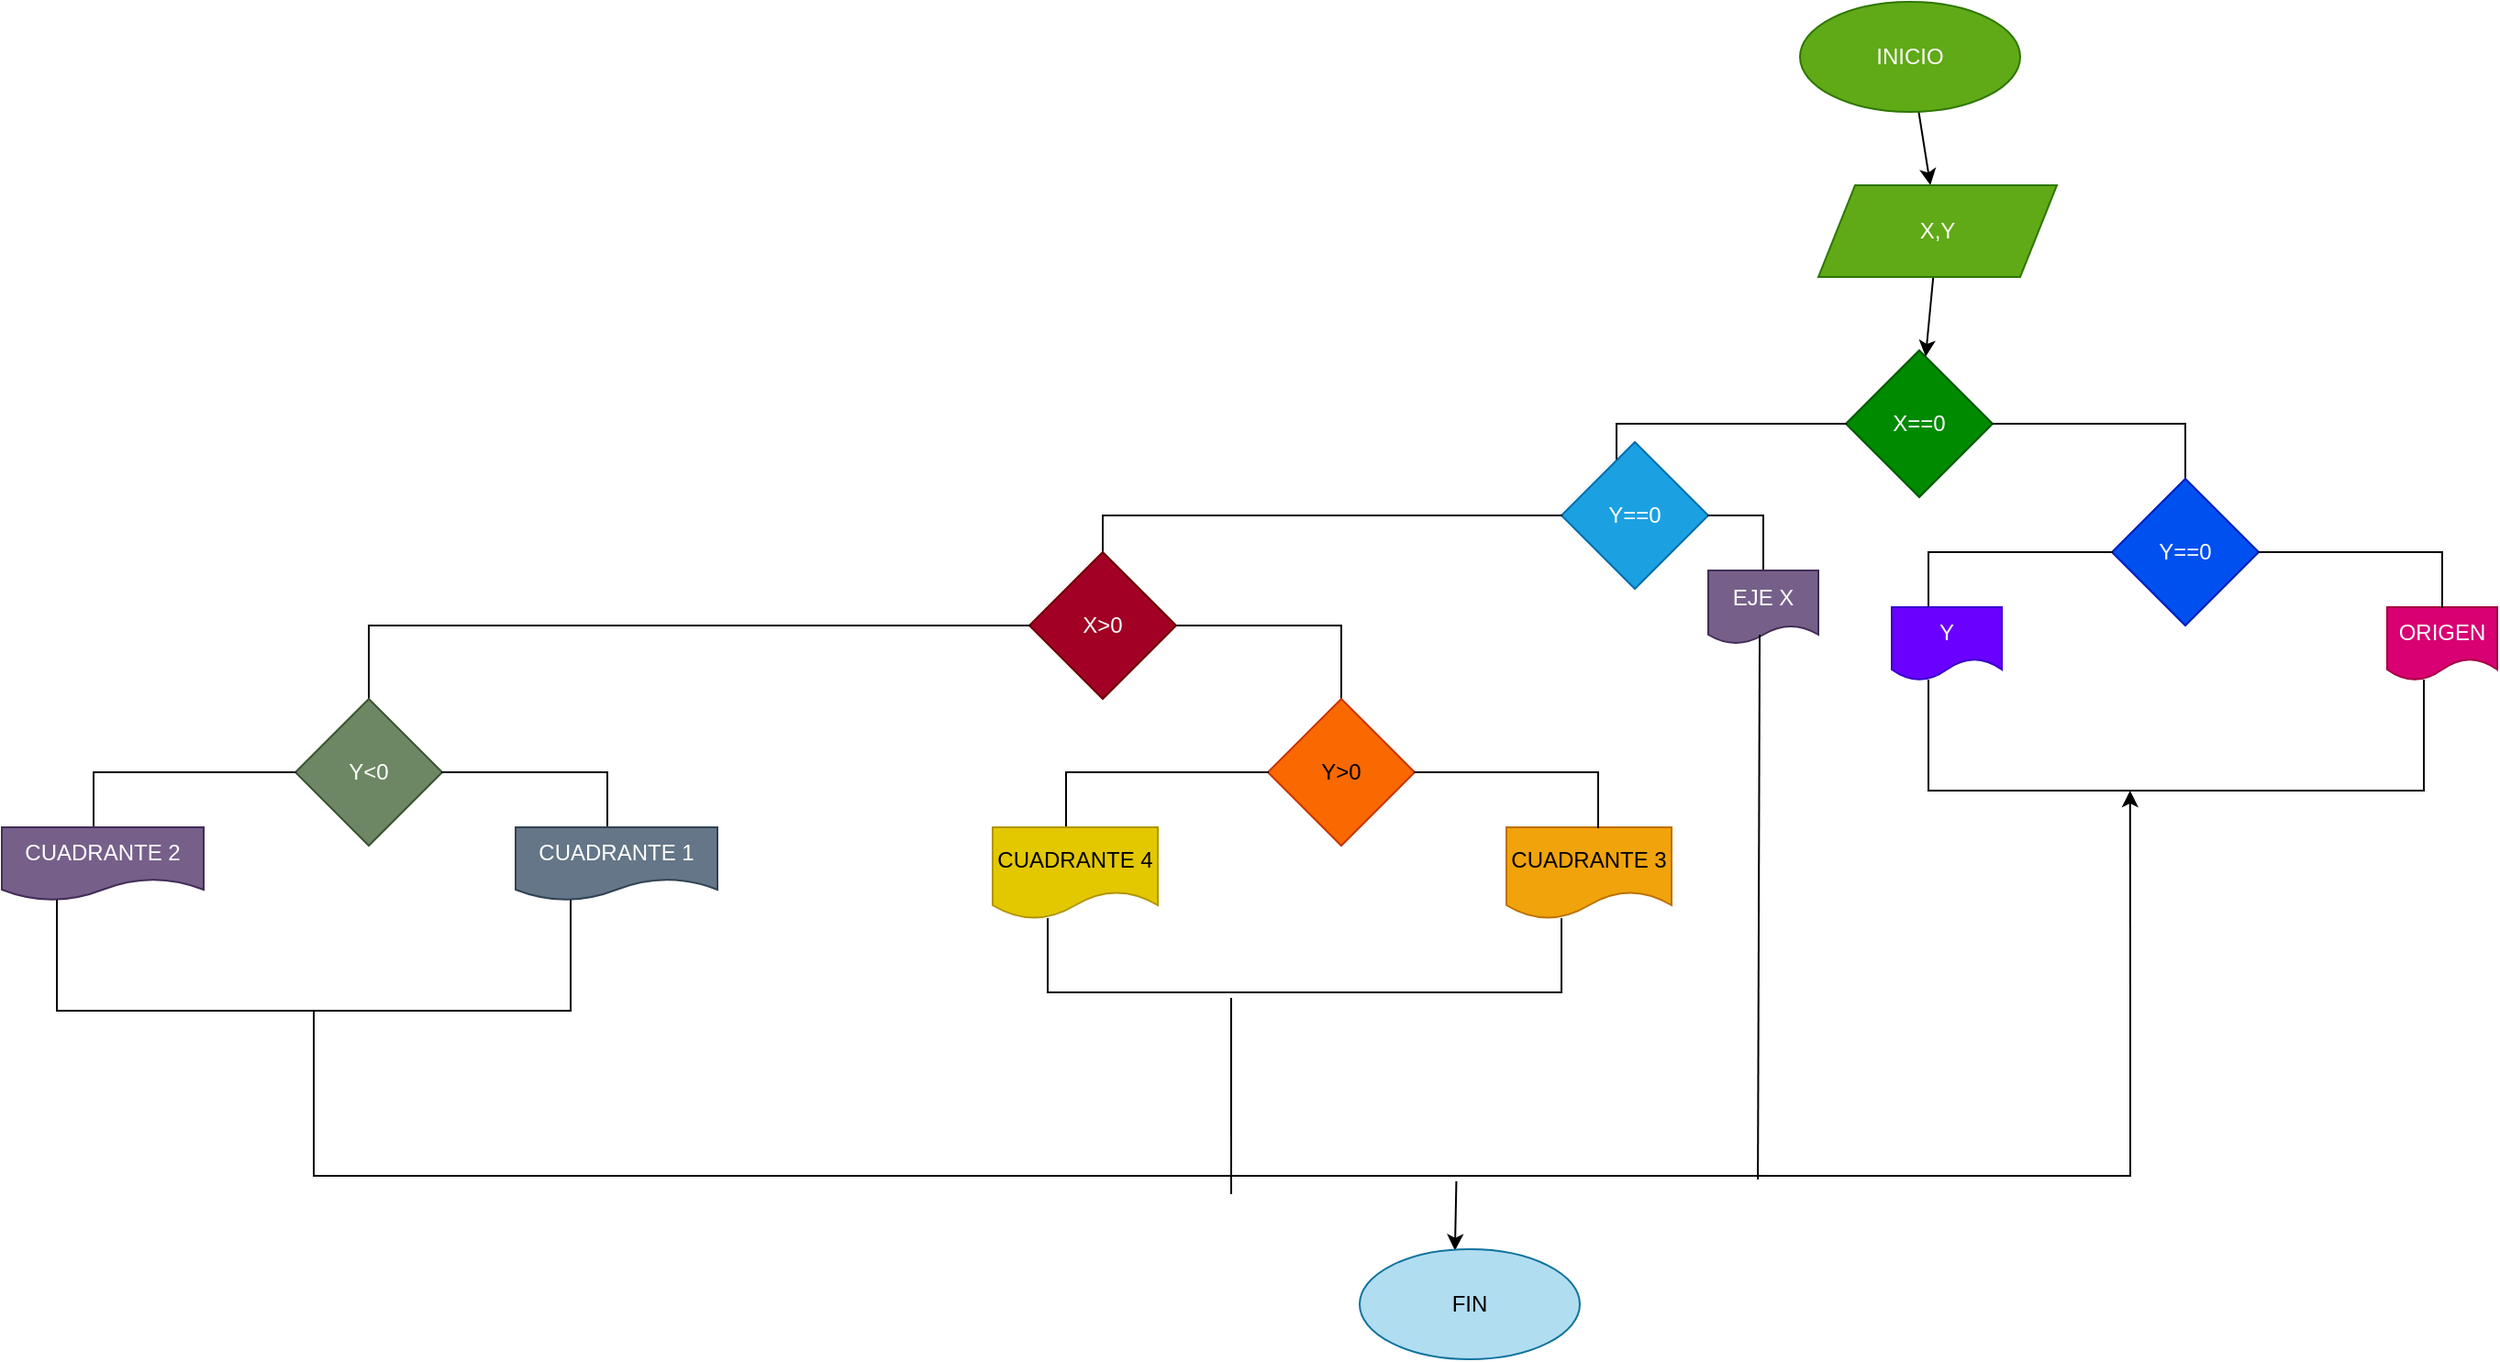 <mxfile>
    <diagram id="yUaBGM_qpmTEOOU6U4AK" name="Página-1">
        <mxGraphModel dx="2292" dy="411" grid="1" gridSize="10" guides="1" tooltips="1" connect="1" arrows="1" fold="1" page="1" pageScale="1" pageWidth="1654" pageHeight="2336" math="0" shadow="0">
            <root>
                <mxCell id="0"/>
                <mxCell id="1" parent="0"/>
                <mxCell id="4" value="" style="edgeStyle=none;html=1;" edge="1" parent="1" source="2" target="3">
                    <mxGeometry relative="1" as="geometry"/>
                </mxCell>
                <mxCell id="2" value="INICIO" style="ellipse;whiteSpace=wrap;html=1;fillColor=#60a917;fontColor=#ffffff;strokeColor=#2D7600;" vertex="1" parent="1">
                    <mxGeometry x="230" y="30" width="120" height="60" as="geometry"/>
                </mxCell>
                <mxCell id="6" value="" style="edgeStyle=none;html=1;" edge="1" parent="1" source="3" target="5">
                    <mxGeometry relative="1" as="geometry"/>
                </mxCell>
                <mxCell id="3" value="X,Y" style="shape=parallelogram;perimeter=parallelogramPerimeter;whiteSpace=wrap;html=1;fixedSize=1;fillColor=#60a917;fontColor=#ffffff;strokeColor=#2D7600;" vertex="1" parent="1">
                    <mxGeometry x="240" y="130" width="130" height="50" as="geometry"/>
                </mxCell>
                <mxCell id="5" value="X==0" style="rhombus;whiteSpace=wrap;html=1;fillColor=#008a00;fontColor=#ffffff;strokeColor=#005700;" vertex="1" parent="1">
                    <mxGeometry x="255" y="220" width="80" height="80" as="geometry"/>
                </mxCell>
                <mxCell id="11" value="" style="shape=partialRectangle;whiteSpace=wrap;html=1;bottom=0;right=0;fillColor=none;direction=south;" vertex="1" parent="1">
                    <mxGeometry x="335" y="260" width="105" height="30" as="geometry"/>
                </mxCell>
                <mxCell id="12" value="Y==0" style="rhombus;whiteSpace=wrap;html=1;fillColor=#0050ef;fontColor=#ffffff;strokeColor=#001DBC;" vertex="1" parent="1">
                    <mxGeometry x="400" y="290" width="80" height="80" as="geometry"/>
                </mxCell>
                <mxCell id="13" value="" style="shape=partialRectangle;whiteSpace=wrap;html=1;bottom=0;right=0;fillColor=none;" vertex="1" parent="1">
                    <mxGeometry x="300" y="330" width="100" height="30" as="geometry"/>
                </mxCell>
                <mxCell id="14" value="Y" style="shape=document;whiteSpace=wrap;html=1;boundedLbl=1;fillColor=#6a00ff;fontColor=#ffffff;strokeColor=#3700CC;" vertex="1" parent="1">
                    <mxGeometry x="280" y="360" width="60" height="40" as="geometry"/>
                </mxCell>
                <mxCell id="16" value="ORIGEN" style="shape=document;whiteSpace=wrap;html=1;boundedLbl=1;fillColor=#d80073;fontColor=#ffffff;strokeColor=#A50040;" vertex="1" parent="1">
                    <mxGeometry x="550" y="360" width="60" height="40" as="geometry"/>
                </mxCell>
                <mxCell id="17" value="" style="shape=partialRectangle;whiteSpace=wrap;html=1;bottom=0;right=0;fillColor=none;direction=south;" vertex="1" parent="1">
                    <mxGeometry x="480" y="330" width="100" height="30" as="geometry"/>
                </mxCell>
                <mxCell id="18" value="" style="shape=partialRectangle;whiteSpace=wrap;html=1;bottom=1;right=1;left=1;top=0;fillColor=none;routingCenterX=-0.5;" vertex="1" parent="1">
                    <mxGeometry x="300" y="400" width="270" height="60" as="geometry"/>
                </mxCell>
                <mxCell id="19" value="" style="shape=partialRectangle;whiteSpace=wrap;html=1;bottom=0;right=0;fillColor=none;" vertex="1" parent="1">
                    <mxGeometry x="130" y="260" width="125" height="30" as="geometry"/>
                </mxCell>
                <mxCell id="20" value="Y==0" style="rhombus;whiteSpace=wrap;html=1;fillColor=#1ba1e2;fontColor=#ffffff;strokeColor=#006EAF;" vertex="1" parent="1">
                    <mxGeometry x="100" y="270" width="80" height="80" as="geometry"/>
                </mxCell>
                <mxCell id="23" value="" style="shape=partialRectangle;whiteSpace=wrap;html=1;bottom=0;right=0;fillColor=none;" vertex="1" parent="1">
                    <mxGeometry x="-150" y="310" width="250" height="20" as="geometry"/>
                </mxCell>
                <mxCell id="32" value="X&amp;gt;0" style="rhombus;whiteSpace=wrap;html=1;fillColor=#a20025;fontColor=#ffffff;strokeColor=#6F0000;" vertex="1" parent="1">
                    <mxGeometry x="-190" y="330" width="80" height="80" as="geometry"/>
                </mxCell>
                <mxCell id="33" value="" style="shape=partialRectangle;whiteSpace=wrap;html=1;bottom=0;right=0;fillColor=none;direction=south;" vertex="1" parent="1">
                    <mxGeometry x="-110" y="370" width="90" height="40" as="geometry"/>
                </mxCell>
                <mxCell id="36" value="Y&amp;gt;0" style="rhombus;whiteSpace=wrap;html=1;fillColor=#fa6800;fontColor=#000000;strokeColor=#C73500;" vertex="1" parent="1">
                    <mxGeometry x="-60" y="410" width="80" height="80" as="geometry"/>
                </mxCell>
                <mxCell id="38" value="" style="shape=partialRectangle;whiteSpace=wrap;html=1;bottom=0;right=0;fillColor=none;" vertex="1" parent="1">
                    <mxGeometry x="-170" y="450" width="110" height="30" as="geometry"/>
                </mxCell>
                <mxCell id="40" value="CUADRANTE 4" style="shape=document;whiteSpace=wrap;html=1;boundedLbl=1;fillColor=#e3c800;fontColor=#000000;strokeColor=#B09500;" vertex="1" parent="1">
                    <mxGeometry x="-210" y="480" width="90" height="50" as="geometry"/>
                </mxCell>
                <mxCell id="41" value="CUADRANTE 3" style="shape=document;whiteSpace=wrap;html=1;boundedLbl=1;fillColor=#f0a30a;fontColor=#000000;strokeColor=#BD7000;" vertex="1" parent="1">
                    <mxGeometry x="70" y="480" width="90" height="50" as="geometry"/>
                </mxCell>
                <mxCell id="42" value="" style="shape=partialRectangle;whiteSpace=wrap;html=1;bottom=0;right=0;fillColor=none;direction=south;" vertex="1" parent="1">
                    <mxGeometry x="20" y="450" width="100" height="30" as="geometry"/>
                </mxCell>
                <mxCell id="43" value="" style="shape=partialRectangle;whiteSpace=wrap;html=1;bottom=1;right=1;left=1;top=0;fillColor=none;routingCenterX=-0.5;" vertex="1" parent="1">
                    <mxGeometry x="-180" y="530" width="280" height="40" as="geometry"/>
                </mxCell>
                <mxCell id="44" value="" style="shape=partialRectangle;whiteSpace=wrap;html=1;bottom=0;right=0;fillColor=none;" vertex="1" parent="1">
                    <mxGeometry x="-550" y="370" width="360" height="40" as="geometry"/>
                </mxCell>
                <mxCell id="45" value="Y&amp;lt;0" style="rhombus;whiteSpace=wrap;html=1;fillColor=#6d8764;fontColor=#ffffff;strokeColor=#3A5431;" vertex="1" parent="1">
                    <mxGeometry x="-590" y="410" width="80" height="80" as="geometry"/>
                </mxCell>
                <mxCell id="46" value="" style="shape=partialRectangle;whiteSpace=wrap;html=1;bottom=0;right=0;fillColor=none;" vertex="1" parent="1">
                    <mxGeometry x="-700" y="450" width="110" height="30" as="geometry"/>
                </mxCell>
                <mxCell id="47" value="CUADRANTE 2" style="shape=document;whiteSpace=wrap;html=1;boundedLbl=1;fillColor=#76608a;fontColor=#ffffff;strokeColor=#432D57;" vertex="1" parent="1">
                    <mxGeometry x="-750" y="480" width="110" height="40" as="geometry"/>
                </mxCell>
                <mxCell id="48" value="" style="shape=partialRectangle;whiteSpace=wrap;html=1;bottom=0;right=0;fillColor=none;direction=south;" vertex="1" parent="1">
                    <mxGeometry x="-510" y="450" width="90" height="30" as="geometry"/>
                </mxCell>
                <mxCell id="49" value="CUADRANTE 1" style="shape=document;whiteSpace=wrap;html=1;boundedLbl=1;fillColor=#647687;fontColor=#ffffff;strokeColor=#314354;" vertex="1" parent="1">
                    <mxGeometry x="-470" y="480" width="110" height="40" as="geometry"/>
                </mxCell>
                <mxCell id="50" value="" style="shape=partialRectangle;whiteSpace=wrap;html=1;bottom=1;right=1;left=1;top=0;fillColor=none;routingCenterX=-0.5;" vertex="1" parent="1">
                    <mxGeometry x="-720" y="520" width="280" height="60" as="geometry"/>
                </mxCell>
                <mxCell id="51" value="" style="shape=partialRectangle;whiteSpace=wrap;html=1;bottom=0;right=0;fillColor=none;direction=south;" vertex="1" parent="1">
                    <mxGeometry x="180" y="310" width="30" height="30" as="geometry"/>
                </mxCell>
                <mxCell id="52" value="EJE X" style="shape=document;whiteSpace=wrap;html=1;boundedLbl=1;fillColor=#76608a;fontColor=#ffffff;strokeColor=#432D57;size=0.25;" vertex="1" parent="1">
                    <mxGeometry x="180" y="340" width="60" height="40" as="geometry"/>
                </mxCell>
                <mxCell id="55" style="edgeStyle=none;html=1;exitX=1;exitY=0;exitDx=0;exitDy=0;entryX=0.407;entryY=1;entryDx=0;entryDy=0;entryPerimeter=0;" edge="1" parent="1" source="54" target="18">
                    <mxGeometry relative="1" as="geometry"/>
                </mxCell>
                <mxCell id="54" value="" style="shape=partialRectangle;whiteSpace=wrap;html=1;bottom=1;right=1;left=1;top=0;fillColor=none;routingCenterX=-0.5;" vertex="1" parent="1">
                    <mxGeometry x="-580" y="580" width="990" height="90" as="geometry"/>
                </mxCell>
                <mxCell id="57" value="" style="endArrow=none;html=1;entryX=0.467;entryY=0.875;entryDx=0;entryDy=0;entryPerimeter=0;exitX=0.795;exitY=1.022;exitDx=0;exitDy=0;exitPerimeter=0;" edge="1" parent="1" source="54" target="52">
                    <mxGeometry width="50" height="50" relative="1" as="geometry">
                        <mxPoint x="210" y="480" as="sourcePoint"/>
                        <mxPoint x="260" y="430" as="targetPoint"/>
                    </mxGeometry>
                </mxCell>
                <mxCell id="59" value="" style="endArrow=none;html=1;exitX=0.357;exitY=1.075;exitDx=0;exitDy=0;exitPerimeter=0;" edge="1" parent="1" source="43">
                    <mxGeometry width="50" height="50" relative="1" as="geometry">
                        <mxPoint x="-80" y="590" as="sourcePoint"/>
                        <mxPoint x="-80" y="680" as="targetPoint"/>
                    </mxGeometry>
                </mxCell>
                <mxCell id="64" value="" style="endArrow=classic;html=1;exitX=0.629;exitY=1.033;exitDx=0;exitDy=0;exitPerimeter=0;entryX=0.433;entryY=0.013;entryDx=0;entryDy=0;entryPerimeter=0;" edge="1" parent="1" source="54" target="66">
                    <mxGeometry width="50" height="50" relative="1" as="geometry">
                        <mxPoint x="10" y="660" as="sourcePoint"/>
                        <mxPoint x="46" y="720" as="targetPoint"/>
                    </mxGeometry>
                </mxCell>
                <mxCell id="66" value="FIN" style="ellipse;whiteSpace=wrap;html=1;fillColor=#b1ddf0;strokeColor=#10739e;" vertex="1" parent="1">
                    <mxGeometry x="-10" y="710" width="120" height="60" as="geometry"/>
                </mxCell>
            </root>
        </mxGraphModel>
    </diagram>
</mxfile>